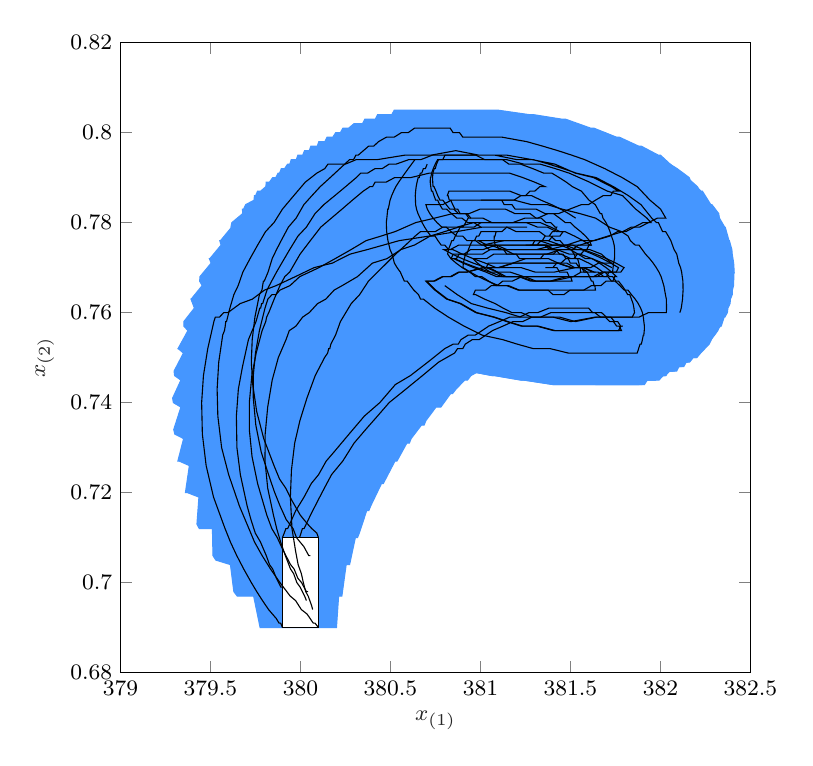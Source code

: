 % This file was created by matlab2tikz.
%
\definecolor{mycolor1}{rgb}{0.271,0.588,1.0}%
%
\begin{tikzpicture}
\footnotesize

\begin{axis}[%
width=8cm,
height=8cm,
at={(0in,0in)},
scale only axis,
xmin=379,
xmax=382.5,
xlabel style={font=\color{white!15!black}},
xlabel={$x_{(1)}$},
ymin=0.68,
ymax=0.82,
ylabel style={font=\color{white!15!black}},
ylabel={$x_{(2)}$},
axis background/.style={fill=white}
]

\addplot[area legend, draw=mycolor1, fill=mycolor1, forget plot]
table[row sep=crcr] {%
x	y\\
380.181	0.69\\
379.989	0.69\\
379.798	0.69\\
379.776	0.69\\
379.74	0.697\\
379.649	0.697\\
379.63	0.698\\
379.611	0.704\\
379.53	0.705\\
379.514	0.706\\
379.511	0.712\\
379.438	0.712\\
379.425	0.713\\
379.436	0.719\\
379.372	0.72\\
379.361	0.72\\
379.383	0.726\\
379.327	0.727\\
379.319	0.727\\
379.351	0.732\\
379.302	0.733\\
379.296	0.734\\
379.336	0.739\\
379.294	0.74\\
379.29	0.741\\
379.336	0.745\\
379.301	0.746\\
379.298	0.747\\
379.35	0.751\\
379.321	0.752\\
379.32	0.752\\
379.375	0.756\\
379.352	0.757\\
379.352	0.758\\
379.411	0.761\\
379.392	0.763\\
379.393	0.763\\
379.454	0.766\\
379.44	0.767\\
379.442	0.768\\
379.504	0.771\\
379.494	0.772\\
379.497	0.772\\
379.559	0.775\\
379.552	0.776\\
379.556	0.776\\
379.618	0.779\\
379.614	0.779\\
379.619	0.78\\
379.679	0.782\\
379.678	0.783\\
379.684	0.783\\
379.696	0.784\\
379.743	0.785\\
379.744	0.786\\
379.751	0.786\\
379.762	0.787\\
379.779	0.787\\
379.808	0.788\\
379.81	0.789\\
379.817	0.789\\
379.828	0.789\\
379.846	0.79\\
379.863	0.79\\
379.876	0.791\\
379.884	0.791\\
379.894	0.792\\
379.912	0.792\\
379.929	0.793\\
379.946	0.793\\
380.002	0.794\\
380.017	0.794\\
380.032	0.795\\
380.046	0.795\\
380.198	0.797\\
380.211	0.797\\
380.223	0.797\\
380.24	0.797\\
380.445	0.797\\
380.625	0.797\\
380.797	0.796\\
380.951	0.795\\
381.088	0.794\\
381.21	0.792\\
381.316	0.79\\
381.409	0.788\\
381.488	0.786\\
381.556	0.784\\
381.611	0.781\\
381.654	0.779\\
381.689	0.777\\
381.716	0.775\\
381.735	0.773\\
381.748	0.771\\
381.755	0.769\\
381.757	0.767\\
381.755	0.765\\
381.749	0.763\\
381.739	0.761\\
381.732	0.761\\
381.721	0.761\\
381.704	0.76\\
381.686	0.76\\
381.67	0.759\\
381.614	0.758\\
381.598	0.758\\
381.583	0.758\\
381.569	0.758\\
381.418	0.756\\
381.405	0.756\\
381.392	0.755\\
381.372	0.755\\
381.358	0.755\\
381.345	0.755\\
381.323	0.755\\
381.308	0.754\\
381.294	0.754\\
381.271	0.754\\
381.255	0.753\\
381.24	0.753\\
381.216	0.753\\
381.2	0.752\\
381.184	0.752\\
381.159	0.751\\
381.142	0.751\\
381.125	0.751\\
381.108	0.75\\
381.09	0.75\\
381.073	0.749\\
381.058	0.749\\
381.029	0.748\\
381.01	0.748\\
380.992	0.747\\
380.947	0.746\\
380.928	0.745\\
380.913	0.745\\
380.864	0.743\\
380.845	0.742\\
380.834	0.742\\
380.78	0.739\\
380.77	0.739\\
380.753	0.739\\
380.697	0.736\\
380.687	0.735\\
380.672	0.735\\
380.615	0.732\\
380.605	0.731\\
380.591	0.731\\
380.536	0.727\\
380.525	0.727\\
380.512	0.726\\
380.46	0.722\\
380.45	0.722\\
380.438	0.721\\
380.39	0.717\\
380.38	0.716\\
380.368	0.716\\
380.327	0.711\\
380.317	0.71\\
380.305	0.71\\
380.273	0.704\\
380.254	0.704\\
380.23	0.697\\
380.212	0.697\\
380.2	0.69\\
380.181	0.69\\
}--cycle;

\addplot[area legend, draw=mycolor1, fill=mycolor1, forget plot]
table[row sep=crcr] {%
x	y\\
380.583	0.759\\
380.462	0.761\\
380.355	0.763\\
380.262	0.765\\
380.183	0.767\\
380.115	0.769\\
380.059	0.772\\
380.014	0.774\\
379.979	0.776\\
379.953	0.778\\
379.933	0.78\\
379.921	0.782\\
379.913	0.784\\
379.911	0.786\\
379.913	0.788\\
379.919	0.79\\
379.928	0.792\\
379.941	0.793\\
379.949	0.794\\
379.959	0.794\\
379.968	0.794\\
379.977	0.794\\
379.986	0.795\\
379.995	0.795\\
380.004	0.795\\
380.013	0.795\\
380.023	0.796\\
380.032	0.796\\
380.049	0.796\\
380.058	0.797\\
380.071	0.797\\
380.085	0.797\\
380.094	0.797\\
380.102	0.798\\
380.111	0.798\\
380.12	0.798\\
380.136	0.798\\
380.148	0.799\\
380.162	0.799\\
380.18	0.799\\
380.196	0.8\\
380.212	0.8\\
380.222	0.8\\
380.236	0.801\\
380.252	0.801\\
380.268	0.801\\
380.298	0.802\\
380.315	0.802\\
380.33	0.802\\
380.345	0.802\\
380.358	0.803\\
380.373	0.803\\
380.388	0.803\\
380.402	0.803\\
380.416	0.803\\
380.429	0.804\\
380.443	0.804\\
380.457	0.804\\
380.47	0.804\\
380.482	0.804\\
380.495	0.804\\
380.508	0.804\\
380.521	0.805\\
380.537	0.805\\
380.55	0.805\\
380.562	0.805\\
380.579	0.805\\
380.594	0.805\\
380.606	0.805\\
380.622	0.805\\
380.64	0.805\\
380.89	0.805\\
381.07	0.805\\
381.096	0.805\\
381.271	0.804\\
381.294	0.804\\
381.451	0.803\\
381.472	0.803\\
381.612	0.801\\
381.63	0.801\\
381.754	0.799\\
381.771	0.799\\
381.879	0.797\\
381.893	0.797\\
381.988	0.795\\
382.0	0.795\\
382.081	0.792\\
382.149	0.79\\
382.205	0.788\\
382.251	0.785\\
382.288	0.783\\
382.294	0.783\\
382.32	0.78\\
382.341	0.778\\
382.355	0.776\\
382.361	0.775\\
382.368	0.773\\
382.37	0.771\\
382.368	0.769\\
382.362	0.767\\
382.352	0.765\\
382.34	0.764\\
382.325	0.762\\
382.308	0.761\\
382.29	0.76\\
382.271	0.758\\
382.25	0.757\\
382.23	0.756\\
382.209	0.756\\
382.188	0.755\\
382.168	0.754\\
382.149	0.754\\
382.14	0.753\\
382.122	0.753\\
382.104	0.752\\
382.095	0.752\\
382.07	0.752\\
382.053	0.751\\
382.036	0.751\\
382.02	0.751\\
382.004	0.75\\
381.989	0.75\\
381.974	0.75\\
381.946	0.75\\
381.933	0.75\\
381.92	0.749\\
381.908	0.749\\
381.895	0.749\\
381.872	0.749\\
381.857	0.749\\
381.661	0.749\\
381.481	0.749\\
381.309	0.75\\
381.155	0.751\\
381.018	0.752\\
380.894	0.754\\
380.788	0.756\\
380.695	0.758\\
380.685	0.758\\
380.583	0.759\\
}--cycle;

\addplot[area legend, draw=mycolor1, fill=mycolor1, forget plot]
table[row sep=crcr] {%
x	y\\
380.407	0.792\\
380.426	0.794\\
380.447	0.795\\
380.467	0.796\\
380.488	0.796\\
380.509	0.797\\
380.529	0.798\\
380.549	0.798\\
380.558	0.799\\
380.567	0.799\\
380.576	0.799\\
380.594	0.8\\
380.603	0.8\\
380.611	0.8\\
380.628	0.8\\
380.645	0.801\\
380.662	0.801\\
380.694	0.802\\
380.709	0.802\\
380.724	0.802\\
380.738	0.802\\
380.752	0.802\\
380.765	0.803\\
380.778	0.803\\
380.79	0.803\\
380.803	0.803\\
380.814	0.803\\
380.825	0.803\\
380.847	0.803\\
381.047	0.803\\
381.227	0.803\\
381.399	0.802\\
381.553	0.801\\
381.69	0.8\\
381.812	0.798\\
381.92	0.796\\
382.013	0.794\\
382.093	0.792\\
382.16	0.79\\
382.169	0.789\\
382.226	0.787\\
382.233	0.787\\
382.28	0.784\\
382.286	0.784\\
382.324	0.782\\
382.328	0.781\\
382.357	0.779\\
382.36	0.779\\
382.381	0.776\\
382.383	0.776\\
382.397	0.774\\
382.399	0.773\\
382.407	0.771\\
382.407	0.771\\
382.41	0.769\\
382.409	0.769\\
382.407	0.767\\
382.406	0.766\\
382.4	0.765\\
382.399	0.764\\
382.389	0.763\\
382.387	0.762\\
382.375	0.761\\
382.372	0.76\\
382.358	0.759\\
382.354	0.759\\
382.338	0.757\\
382.334	0.757\\
382.313	0.756\\
382.295	0.755\\
382.271	0.753\\
382.247	0.752\\
382.223	0.751\\
382.202	0.75\\
382.182	0.75\\
382.162	0.749\\
382.152	0.749\\
382.143	0.749\\
382.134	0.749\\
382.116	0.748\\
382.106	0.748\\
382.098	0.748\\
382.077	0.747\\
382.068	0.747\\
382.043	0.747\\
382.026	0.746\\
382.011	0.746\\
382.001	0.746\\
381.987	0.746\\
381.972	0.745\\
381.957	0.745\\
381.943	0.745\\
381.929	0.745\\
381.916	0.745\\
381.903	0.745\\
381.891	0.745\\
381.879	0.744\\
381.867	0.744\\
381.645	0.744\\
381.455	0.745\\
381.438	0.745\\
381.274	0.745\\
381.259	0.745\\
381.112	0.746\\
381.098	0.747\\
380.967	0.748\\
380.955	0.748\\
380.839	0.75\\
380.828	0.75\\
380.727	0.751\\
380.717	0.752\\
380.629	0.754\\
380.621	0.754\\
380.545	0.756\\
380.474	0.758\\
380.415	0.761\\
380.367	0.763\\
380.328	0.766\\
380.298	0.768\\
380.277	0.77\\
380.262	0.773\\
380.254	0.775\\
380.251	0.777\\
380.254	0.779\\
380.26	0.781\\
380.269	0.782\\
380.282	0.784\\
380.297	0.786\\
380.314	0.787\\
380.332	0.788\\
380.352	0.789\\
380.372	0.79\\
380.392	0.791\\
380.407	0.792\\
}--cycle;

\addplot[area legend, draw=mycolor1, fill=mycolor1, forget plot]
table[row sep=crcr] {%
x	y\\
381.666	0.796\\
381.678	0.796\\
381.794	0.794\\
381.805	0.794\\
381.906	0.792\\
381.916	0.792\\
382.004	0.79\\
382.012	0.79\\
382.088	0.788\\
382.095	0.787\\
382.159	0.785\\
382.218	0.783\\
382.267	0.78\\
382.305	0.778\\
382.335	0.776\\
382.357	0.773\\
382.371	0.771\\
382.379	0.769\\
382.382	0.767\\
382.38	0.765\\
382.373	0.763\\
382.363	0.761\\
382.351	0.759\\
382.336	0.758\\
382.319	0.756\\
382.301	0.755\\
382.281	0.754\\
382.261	0.753\\
382.24	0.752\\
382.22	0.751\\
382.199	0.75\\
382.175	0.75\\
382.152	0.749\\
382.143	0.749\\
382.13	0.748\\
382.121	0.748\\
382.103	0.748\\
382.09	0.747\\
382.082	0.747\\
382.064	0.747\\
382.052	0.747\\
382.027	0.746\\
382.015	0.746\\
381.992	0.745\\
381.981	0.745\\
381.959	0.745\\
381.948	0.745\\
381.927	0.745\\
381.911	0.744\\
381.898	0.744\\
381.883	0.744\\
381.87	0.744\\
381.857	0.744\\
381.845	0.744\\
381.833	0.744\\
381.822	0.744\\
381.619	0.744\\
381.429	0.744\\
381.41	0.744\\
381.247	0.745\\
381.23	0.745\\
381.083	0.746\\
381.068	0.746\\
380.938	0.747\\
380.924	0.747\\
380.808	0.749\\
380.796	0.749\\
380.695	0.751\\
380.685	0.751\\
380.596	0.753\\
380.588	0.753\\
380.505	0.756\\
380.441	0.758\\
380.382	0.76\\
380.334	0.763\\
380.295	0.765\\
380.265	0.767\\
380.243	0.77\\
380.241	0.77\\
380.228	0.772\\
380.22	0.774\\
380.217	0.776\\
380.219	0.779\\
380.226	0.78\\
380.236	0.782\\
380.249	0.784\\
380.264	0.785\\
380.282	0.787\\
380.301	0.788\\
380.322	0.79\\
380.343	0.791\\
380.364	0.792\\
380.386	0.793\\
380.408	0.793\\
380.429	0.794\\
380.45	0.795\\
380.459	0.795\\
380.47	0.795\\
380.479	0.795\\
380.497	0.796\\
380.507	0.796\\
380.516	0.796\\
380.533	0.797\\
380.544	0.797\\
380.568	0.797\\
380.578	0.798\\
380.602	0.798\\
380.618	0.798\\
380.633	0.799\\
380.649	0.799\\
380.663	0.799\\
380.677	0.799\\
380.69	0.799\\
380.704	0.799\\
380.716	0.799\\
380.728	0.799\\
380.74	0.799\\
380.761	0.8\\
380.962	0.8\\
381.152	0.799\\
381.17	0.799\\
381.333	0.799\\
381.348	0.799\\
381.495	0.797\\
381.509	0.797\\
381.64	0.796\\
381.65	0.796\\
381.666	0.796\\
}--cycle;

\addplot[area legend, draw=mycolor1, fill=mycolor1, forget plot]
table[row sep=crcr] {%
x	y\\
381.611	0.744\\
381.421	0.744\\
381.404	0.744\\
381.241	0.745\\
381.225	0.745\\
381.079	0.746\\
381.065	0.746\\
380.934	0.747\\
380.921	0.748\\
380.806	0.749\\
380.795	0.749\\
380.693	0.751\\
380.684	0.751\\
380.596	0.753\\
380.587	0.753\\
380.512	0.755\\
380.504	0.756\\
380.44	0.758\\
380.434	0.758\\
380.38	0.76\\
380.375	0.76\\
380.331	0.763\\
380.292	0.765\\
380.262	0.768\\
380.24	0.77\\
380.225	0.772\\
380.217	0.774\\
380.214	0.777\\
380.214	0.777\\
380.217	0.779\\
380.223	0.781\\
380.233	0.782\\
380.246	0.784\\
380.262	0.786\\
380.28	0.787\\
380.299	0.789\\
380.32	0.79\\
380.341	0.791\\
380.363	0.792\\
380.384	0.793\\
380.406	0.794\\
380.428	0.794\\
380.449	0.795\\
380.458	0.795\\
380.469	0.795\\
380.477	0.796\\
380.496	0.796\\
380.506	0.796\\
380.515	0.797\\
380.532	0.797\\
380.542	0.797\\
380.567	0.798\\
380.577	0.798\\
380.601	0.798\\
380.618	0.799\\
380.632	0.799\\
380.648	0.799\\
380.662	0.799\\
380.677	0.799\\
380.69	0.799\\
380.703	0.8\\
380.716	0.8\\
380.728	0.8\\
380.74	0.8\\
380.751	0.8\\
380.762	0.8\\
380.964	0.8\\
381.154	0.8\\
381.171	0.8\\
381.335	0.799\\
381.351	0.799\\
381.497	0.798\\
381.512	0.798\\
381.642	0.796\\
381.655	0.796\\
381.771	0.795\\
381.782	0.794\\
381.883	0.793\\
381.893	0.792\\
381.981	0.79\\
381.99	0.79\\
382.065	0.788\\
382.073	0.788\\
382.137	0.786\\
382.196	0.783\\
382.245	0.781\\
382.284	0.778\\
382.313	0.776\\
382.335	0.774\\
382.35	0.771\\
382.358	0.769\\
382.361	0.767\\
382.361	0.767\\
382.359	0.765\\
382.352	0.763\\
382.342	0.761\\
382.329	0.76\\
382.314	0.758\\
382.296	0.757\\
382.277	0.755\\
382.272	0.755\\
382.253	0.754\\
382.232	0.753\\
382.21	0.752\\
382.188	0.751\\
382.167	0.75\\
382.145	0.749\\
382.124	0.749\\
382.115	0.749\\
382.104	0.748\\
382.096	0.748\\
382.077	0.748\\
382.067	0.747\\
382.058	0.747\\
382.041	0.747\\
382.031	0.746\\
382.006	0.746\\
381.996	0.746\\
381.973	0.745\\
381.956	0.745\\
381.941	0.745\\
381.926	0.745\\
381.911	0.745\\
381.897	0.744\\
381.884	0.744\\
381.87	0.744\\
381.858	0.744\\
381.846	0.744\\
381.834	0.744\\
381.823	0.744\\
381.611	0.744\\
}--cycle;

\addplot[area legend, draw=black, fill=white, forget plot]
table[row sep=crcr] {%
x	y\\
379.9	0.69\\
380.1	0.69\\
380.1	0.71\\
379.9	0.71\\
379.9	0.69\\
}--cycle;
\addplot [color=black, forget plot]
  table[row sep=crcr]{%
379.9	0.69\\
379.89	0.691\\
379.881	0.691\\
379.866	0.692\\
379.823	0.694\\
379.789	0.696\\
379.757	0.698\\
379.727	0.7\\
379.685	0.703\\
379.646	0.706\\
379.611	0.709\\
379.581	0.712\\
379.517	0.719\\
379.476	0.726\\
379.455	0.733\\
379.451	0.74\\
379.461	0.746\\
379.485	0.752\\
379.519	0.758\\
379.527	0.759\\
379.55	0.759\\
379.574	0.76\\
379.597	0.76\\
379.665	0.762\\
379.733	0.763\\
379.8	0.765\\
379.865	0.766\\
379.972	0.768\\
380.076	0.77\\
380.177	0.771\\
380.276	0.773\\
380.371	0.774\\
380.549	0.776\\
380.714	0.777\\
380.868	0.778\\
381.01	0.779\\
381.14	0.779\\
381.26	0.779\\
381.242	0.779\\
381.201	0.779\\
381.171	0.779\\
381.141	0.779\\
381.113	0.779\\
381.055	0.779\\
381.003	0.779\\
380.964	0.78\\
380.929	0.78\\
380.897	0.781\\
380.869	0.781\\
380.839	0.782\\
380.812	0.783\\
380.8	0.783\\
380.789	0.783\\
380.774	0.784\\
380.762	0.785\\
380.751	0.785\\
380.742	0.786\\
380.734	0.787\\
380.728	0.787\\
380.724	0.788\\
380.721	0.789\\
380.721	0.789\\
380.722	0.79\\
380.724	0.79\\
380.729	0.791\\
380.738	0.792\\
380.749	0.793\\
380.762	0.794\\
380.775	0.794\\
380.792	0.794\\
380.968	0.794\\
381.014	0.794\\
381.145	0.794\\
381.241	0.793\\
381.332	0.793\\
381.416	0.792\\
381.493	0.791\\
381.606	0.789\\
381.705	0.787\\
381.79	0.786\\
381.863	0.783\\
381.925	0.781\\
381.948	0.78\\
381.933	0.78\\
381.918	0.78\\
381.903	0.78\\
381.855	0.779\\
381.808	0.778\\
381.762	0.778\\
381.718	0.777\\
381.634	0.776\\
381.554	0.776\\
381.478	0.775\\
381.407	0.775\\
381.312	0.774\\
381.226	0.774\\
381.147	0.774\\
381.089	0.775\\
381.036	0.775\\
380.989	0.776\\
381.002	0.776\\
381.027	0.776\\
381.069	0.776\\
381.11	0.776\\
381.15	0.776\\
381.189	0.776\\
381.298	0.776\\
381.375	0.776\\
381.446	0.775\\
381.512	0.775\\
381.572	0.774\\
381.64	0.773\\
381.701	0.772\\
381.753	0.771\\
381.798	0.77\\
381.78	0.769\\
381.766	0.769\\
381.719	0.769\\
381.674	0.769\\
381.629	0.768\\
381.586	0.768\\
381.464	0.768\\
381.353	0.768\\
381.269	0.768\\
381.191	0.768\\
381.119	0.768\\
381.053	0.769\\
380.979	0.77\\
380.913	0.771\\
380.856	0.772\\
380.84	0.772\\
380.854	0.772\\
380.867	0.772\\
380.881	0.773\\
380.926	0.773\\
380.969	0.773\\
381.012	0.773\\
381.054	0.774\\
381.169	0.774\\
381.275	0.774\\
381.354	0.774\\
381.426	0.774\\
381.493	0.773\\
381.553	0.773\\
381.62	0.772\\
381.68	0.771\\
381.731	0.77\\
};
\addplot [color=black, forget plot]
  table[row sep=crcr]{%
380.1	0.69\\
380.081	0.691\\
380.071	0.691\\
380.037	0.693\\
380.005	0.694\\
379.973	0.696\\
379.943	0.697\\
379.886	0.7\\
379.834	0.703\\
379.787	0.706\\
379.745	0.709\\
379.661	0.717\\
379.601	0.724\\
379.562	0.73\\
379.541	0.737\\
379.537	0.743\\
379.546	0.749\\
379.568	0.755\\
379.578	0.756\\
379.582	0.757\\
379.585	0.758\\
379.589	0.758\\
379.608	0.761\\
379.63	0.764\\
379.654	0.766\\
379.68	0.769\\
379.72	0.772\\
379.762	0.775\\
379.806	0.778\\
379.853	0.78\\
379.9	0.783\\
379.963	0.786\\
380.027	0.789\\
380.091	0.791\\
380.135	0.792\\
380.153	0.793\\
380.171	0.793\\
380.189	0.793\\
380.25	0.793\\
380.31	0.794\\
380.369	0.794\\
380.427	0.794\\
380.581	0.795\\
380.727	0.795\\
380.863	0.796\\
380.991	0.795\\
381.146	0.795\\
381.287	0.794\\
381.414	0.793\\
381.527	0.791\\
381.629	0.79\\
381.727	0.788\\
381.766	0.787\\
381.752	0.787\\
381.738	0.787\\
381.724	0.786\\
381.682	0.786\\
381.64	0.785\\
381.6	0.784\\
381.561	0.784\\
381.496	0.783\\
381.434	0.782\\
381.375	0.782\\
381.319	0.781\\
381.247	0.781\\
381.18	0.78\\
381.119	0.78\\
381.064	0.78\\
381.013	0.781\\
380.999	0.781\\
380.969	0.781\\
380.947	0.781\\
380.926	0.782\\
380.906	0.782\\
380.878	0.782\\
380.852	0.783\\
380.83	0.783\\
380.81	0.784\\
380.791	0.785\\
380.775	0.785\\
380.763	0.786\\
380.753	0.787\\
380.742	0.788\\
380.737	0.788\\
380.735	0.789\\
380.734	0.79\\
380.734	0.79\\
380.736	0.791\\
380.743	0.792\\
380.749	0.792\\
380.756	0.793\\
380.767	0.794\\
380.779	0.794\\
380.791	0.794\\
380.803	0.795\\
380.817	0.795\\
380.831	0.795\\
380.845	0.795\\
380.891	0.795\\
380.94	0.795\\
380.988	0.795\\
381.034	0.795\\
381.08	0.795\\
381.202	0.794\\
381.294	0.794\\
381.38	0.793\\
381.459	0.792\\
381.533	0.791\\
381.643	0.79\\
381.739	0.788\\
381.822	0.786\\
381.892	0.784\\
381.952	0.781\\
381.979	0.78\\
381.989	0.78\\
382.012	0.778\\
382.029	0.778\\
382.044	0.777\\
382.058	0.776\\
382.076	0.774\\
382.091	0.773\\
382.102	0.771\\
382.112	0.77\\
382.118	0.769\\
382.125	0.767\\
382.126	0.765\\
382.123	0.763\\
382.116	0.761\\
382.108	0.76\\
};
\addplot [color=black, forget plot]
  table[row sep=crcr]{%
380.1	0.71\\
380.091	0.711\\
380.063	0.712\\
380.04	0.713\\
380.019	0.714\\
379.999	0.715\\
379.956	0.718\\
379.918	0.721\\
379.884	0.723\\
379.853	0.726\\
379.796	0.732\\
379.757	0.738\\
379.735	0.744\\
379.727	0.749\\
379.732	0.754\\
379.747	0.759\\
379.772	0.764\\
379.786	0.765\\
379.79	0.766\\
379.794	0.767\\
379.799	0.767\\
379.82	0.769\\
379.843	0.772\\
379.867	0.774\\
379.893	0.776\\
379.933	0.779\\
379.976	0.781\\
380.019	0.784\\
380.064	0.786\\
380.11	0.788\\
380.165	0.79\\
380.219	0.792\\
380.273	0.794\\
380.295	0.794\\
380.308	0.795\\
380.321	0.795\\
380.35	0.796\\
380.379	0.797\\
380.407	0.797\\
380.434	0.798\\
380.478	0.799\\
380.521	0.799\\
380.561	0.8\\
380.599	0.8\\
380.634	0.801\\
380.668	0.801\\
380.7	0.801\\
380.712	0.801\\
380.743	0.801\\
380.761	0.801\\
380.779	0.801\\
380.795	0.801\\
380.815	0.801\\
380.832	0.801\\
380.848	0.8\\
380.862	0.8\\
380.873	0.8\\
380.884	0.8\\
380.902	0.799\\
380.916	0.799\\
380.93	0.799\\
380.979	0.799\\
381.027	0.799\\
381.074	0.799\\
381.119	0.799\\
381.257	0.798\\
381.346	0.797\\
381.43	0.796\\
381.507	0.795\\
381.579	0.794\\
381.691	0.792\\
381.788	0.79\\
381.871	0.788\\
381.942	0.785\\
382.001	0.783\\
382.03	0.781\\
382.014	0.781\\
381.999	0.781\\
381.983	0.781\\
381.933	0.78\\
381.885	0.779\\
381.838	0.779\\
381.791	0.778\\
381.708	0.777\\
381.628	0.776\\
381.553	0.775\\
381.481	0.775\\
381.38	0.774\\
381.287	0.774\\
381.202	0.774\\
381.125	0.774\\
381.056	0.775\\
381.021	0.775\\
381.007	0.775\\
380.973	0.776\\
380.948	0.776\\
380.925	0.776\\
380.902	0.777\\
380.868	0.777\\
380.837	0.778\\
380.81	0.779\\
380.786	0.779\\
380.759	0.78\\
380.737	0.781\\
380.719	0.782\\
380.705	0.783\\
380.697	0.784\\
380.726	0.784\\
380.741	0.784\\
380.791	0.784\\
380.839	0.785\\
380.887	0.785\\
380.933	0.785\\
381.085	0.785\\
381.188	0.785\\
381.283	0.784\\
381.372	0.784\\
381.453	0.783\\
381.553	0.782\\
381.64	0.781\\
381.717	0.779\\
381.784	0.778\\
381.821	0.777\\
381.833	0.776\\
381.86	0.775\\
381.881	0.775\\
381.899	0.774\\
381.917	0.773\\
381.94	0.772\\
381.96	0.771\\
381.977	0.77\\
381.992	0.769\\
382.004	0.768\\
382.019	0.766\\
382.028	0.764\\
382.033	0.763\\
382.034	0.761\\
382.033	0.76\\
382.002	0.76\\
381.986	0.76\\
381.933	0.76\\
381.882	0.759\\
381.831	0.759\\
381.782	0.759\\
381.637	0.759\\
381.503	0.758\\
381.403	0.759\\
381.309	0.759\\
381.223	0.759\\
381.142	0.76\\
381.04	0.761\\
380.95	0.762\\
380.871	0.764\\
380.802	0.766\\
};
\addplot [color=black, forget plot]
  table[row sep=crcr]{%
379.9	0.71\\
379.91	0.711\\
379.919	0.712\\
379.929	0.712\\
379.974	0.716\\
380.02	0.719\\
380.06	0.722\\
380.101	0.724\\
380.143	0.727\\
380.186	0.729\\
380.27	0.733\\
380.355	0.737\\
380.441	0.74\\
380.527	0.744\\
380.611	0.746\\
380.708	0.749\\
380.802	0.752\\
380.849	0.753\\
380.863	0.753\\
380.877	0.753\\
380.892	0.754\\
380.932	0.755\\
380.971	0.755\\
381.009	0.756\\
381.046	0.757\\
381.106	0.758\\
381.163	0.759\\
381.218	0.759\\
381.27	0.76\\
381.319	0.76\\
381.381	0.761\\
381.438	0.761\\
381.49	0.761\\
381.535	0.761\\
381.548	0.761\\
381.579	0.761\\
381.601	0.761\\
381.623	0.76\\
381.642	0.76\\
381.673	0.76\\
381.7	0.759\\
381.724	0.759\\
381.745	0.758\\
381.763	0.758\\
381.779	0.757\\
381.791	0.757\\
381.781	0.757\\
381.767	0.756\\
381.753	0.756\\
381.704	0.756\\
381.656	0.756\\
381.565	0.756\\
381.415	0.756\\
381.321	0.757\\
381.234	0.757\\
381.153	0.758\\
381.078	0.759\\
380.979	0.76\\
380.892	0.762\\
380.817	0.763\\
380.752	0.765\\
380.702	0.767\\
380.731	0.767\\
380.746	0.767\\
380.793	0.768\\
380.839	0.768\\
380.883	0.769\\
380.927	0.769\\
381.018	0.77\\
381.104	0.77\\
381.185	0.771\\
381.26	0.771\\
381.351	0.771\\
381.433	0.771\\
381.507	0.77\\
381.573	0.77\\
381.632	0.769\\
381.642	0.769\\
381.655	0.769\\
381.685	0.768\\
381.708	0.768\\
381.728	0.767\\
381.748	0.767\\
381.775	0.766\\
381.799	0.765\\
381.82	0.765\\
381.839	0.764\\
381.86	0.763\\
381.877	0.762\\
381.89	0.761\\
381.9	0.76\\
381.905	0.759\\
381.908	0.758\\
381.911	0.757\\
381.911	0.756\\
381.91	0.756\\
381.908	0.755\\
381.905	0.755\\
381.9	0.754\\
381.894	0.753\\
381.887	0.753\\
381.879	0.752\\
381.871	0.751\\
381.854	0.751\\
381.839	0.751\\
381.825	0.751\\
381.774	0.751\\
381.627	0.751\\
381.489	0.751\\
381.387	0.752\\
381.293	0.752\\
381.204	0.753\\
381.123	0.754\\
381.009	0.755\\
380.909	0.757\\
380.822	0.759\\
380.746	0.761\\
380.683	0.763\\
380.667	0.763\\
380.656	0.764\\
380.63	0.765\\
380.611	0.766\\
380.593	0.767\\
380.577	0.767\\
380.555	0.769\\
380.537	0.77\\
380.522	0.771\\
380.509	0.773\\
380.498	0.774\\
380.486	0.776\\
380.479	0.778\\
380.477	0.78\\
380.48	0.781\\
380.485	0.783\\
380.488	0.783\\
380.498	0.785\\
380.507	0.786\\
380.518	0.787\\
380.53	0.788\\
380.546	0.789\\
380.563	0.79\\
380.581	0.791\\
380.599	0.792\\
380.636	0.794\\
};
\addplot [color=black, forget plot]
  table[row sep=crcr]{%
379.995	0.71\\
380.003	0.711\\
380.011	0.712\\
380.02	0.712\\
380.056	0.715\\
380.094	0.718\\
380.133	0.721\\
380.173	0.724\\
380.235	0.727\\
380.298	0.731\\
380.362	0.734\\
380.428	0.737\\
380.493	0.74\\
380.586	0.743\\
380.678	0.746\\
380.768	0.749\\
380.856	0.751\\
380.873	0.752\\
380.887	0.752\\
380.902	0.752\\
380.916	0.753\\
380.955	0.754\\
380.993	0.754\\
381.03	0.755\\
381.067	0.756\\
381.125	0.757\\
381.181	0.758\\
381.235	0.758\\
381.286	0.759\\
381.334	0.759\\
381.392	0.76\\
381.446	0.76\\
381.495	0.76\\
381.543	0.76\\
381.573	0.76\\
381.596	0.76\\
381.617	0.76\\
381.636	0.76\\
381.667	0.759\\
381.694	0.759\\
381.718	0.758\\
381.739	0.758\\
381.757	0.757\\
381.771	0.757\\
381.784	0.756\\
381.772	0.756\\
381.758	0.756\\
381.744	0.756\\
381.695	0.756\\
381.647	0.756\\
381.601	0.756\\
381.556	0.756\\
381.406	0.756\\
381.313	0.757\\
381.227	0.757\\
381.147	0.758\\
381.072	0.759\\
380.974	0.76\\
380.887	0.762\\
380.812	0.763\\
380.747	0.765\\
380.697	0.767\\
380.712	0.767\\
380.74	0.767\\
380.788	0.768\\
380.833	0.768\\
380.878	0.769\\
380.922	0.769\\
381.013	0.77\\
381.099	0.77\\
381.18	0.771\\
381.255	0.771\\
381.346	0.771\\
381.429	0.771\\
381.503	0.77\\
381.57	0.77\\
381.629	0.769\\
381.64	0.769\\
381.627	0.769\\
381.615	0.769\\
381.602	0.769\\
381.559	0.769\\
381.516	0.768\\
381.475	0.768\\
381.435	0.768\\
381.324	0.768\\
381.241	0.768\\
381.165	0.769\\
381.095	0.769\\
381.031	0.77\\
380.96	0.771\\
380.898	0.772\\
380.844	0.773\\
380.797	0.774\\
380.805	0.774\\
380.819	0.774\\
380.832	0.774\\
380.879	0.775\\
380.924	0.775\\
380.968	0.775\\
381.011	0.775\\
381.132	0.776\\
381.243	0.776\\
381.326	0.776\\
381.402	0.775\\
381.472	0.775\\
381.536	0.774\\
381.608	0.774\\
381.672	0.773\\
381.728	0.771\\
381.741	0.771\\
381.714	0.771\\
381.701	0.771\\
381.656	0.771\\
381.612	0.77\\
381.569	0.77\\
381.527	0.77\\
381.411	0.769\\
381.304	0.769\\
381.226	0.77\\
381.154	0.77\\
381.087	0.77\\
381.027	0.771\\
380.959	0.772\\
380.899	0.773\\
380.847	0.774\\
380.834	0.774\\
380.823	0.774\\
380.802	0.775\\
380.782	0.775\\
380.764	0.776\\
380.748	0.777\\
380.725	0.777\\
380.706	0.778\\
380.69	0.779\\
380.676	0.78\\
380.665	0.781\\
380.653	0.782\\
380.645	0.783\\
380.64	0.784\\
380.638	0.786\\
380.638	0.786\\
380.64	0.787\\
380.643	0.788\\
380.648	0.789\\
380.654	0.79\\
380.66	0.79\\
380.666	0.791\\
380.674	0.791\\
380.683	0.792\\
380.694	0.792\\
380.704	0.793\\
};
\addplot [color=black, forget plot]
  table[row sep=crcr]{%
379.901	0.699\\
379.891	0.699\\
379.866	0.701\\
379.846	0.703\\
379.828	0.704\\
379.81	0.706\\
379.778	0.709\\
379.749	0.711\\
379.725	0.714\\
379.704	0.717\\
379.666	0.724\\
379.647	0.73\\
379.644	0.737\\
379.655	0.743\\
379.678	0.748\\
379.711	0.754\\
379.753	0.758\\
379.774	0.761\\
379.779	0.761\\
379.784	0.762\\
379.79	0.762\\
379.814	0.765\\
379.84	0.767\\
379.867	0.769\\
379.896	0.771\\
379.94	0.774\\
379.986	0.777\\
380.033	0.779\\
380.081	0.782\\
380.13	0.784\\
380.191	0.786\\
380.251	0.788\\
380.31	0.79\\
380.335	0.791\\
380.361	0.791\\
380.373	0.791\\
380.414	0.792\\
380.454	0.792\\
380.493	0.793\\
380.531	0.793\\
380.602	0.794\\
380.669	0.794\\
380.733	0.795\\
380.791	0.795\\
380.919	0.795\\
380.974	0.795\\
381.024	0.794\\
381.056	0.794\\
381.077	0.794\\
381.123	0.794\\
381.158	0.793\\
381.191	0.793\\
381.223	0.793\\
381.291	0.792\\
381.352	0.791\\
381.397	0.791\\
381.438	0.79\\
381.477	0.789\\
381.511	0.788\\
381.561	0.787\\
381.603	0.785\\
381.638	0.784\\
381.666	0.782\\
381.674	0.782\\
381.681	0.781\\
381.698	0.78\\
381.71	0.779\\
381.72	0.778\\
381.728	0.777\\
381.737	0.776\\
381.743	0.775\\
381.746	0.774\\
381.746	0.773\\
381.745	0.772\\
381.74	0.771\\
381.734	0.769\\
381.727	0.769\\
381.714	0.769\\
381.7	0.768\\
381.687	0.768\\
381.643	0.768\\
381.599	0.768\\
381.557	0.768\\
381.516	0.768\\
381.4	0.767\\
381.294	0.767\\
381.22	0.768\\
381.151	0.768\\
381.089	0.768\\
381.031	0.769\\
380.963	0.77\\
380.904	0.771\\
380.852	0.772\\
380.837	0.772\\
380.849	0.773\\
380.861	0.773\\
380.872	0.773\\
380.909	0.773\\
380.945	0.774\\
380.98	0.774\\
381.014	0.774\\
381.086	0.775\\
381.152	0.775\\
381.213	0.775\\
381.269	0.775\\
381.321	0.775\\
381.368	0.775\\
381.409	0.774\\
381.446	0.774\\
381.432	0.774\\
381.406	0.773\\
381.388	0.773\\
381.37	0.773\\
381.354	0.773\\
381.333	0.772\\
381.315	0.772\\
381.297	0.772\\
381.267	0.772\\
381.254	0.772\\
381.242	0.772\\
381.217	0.772\\
381.199	0.773\\
381.182	0.773\\
381.166	0.773\\
381.146	0.773\\
381.129	0.774\\
381.114	0.774\\
381.102	0.774\\
381.091	0.775\\
381.082	0.775\\
381.077	0.776\\
381.076	0.776\\
381.077	0.777\\
381.081	0.777\\
381.087	0.778\\
381.094	0.778\\
};
\addplot [color=black, forget plot]
  table[row sep=crcr]{%
380.043	0.698\\
380.033	0.698\\
380.006	0.7\\
379.985	0.701\\
379.965	0.703\\
379.945	0.704\\
379.906	0.707\\
379.871	0.71\\
379.841	0.712\\
379.813	0.715\\
379.762	0.722\\
379.731	0.728\\
379.716	0.734\\
379.716	0.74\\
379.73	0.746\\
379.754	0.751\\
379.787	0.756\\
379.807	0.758\\
379.812	0.759\\
379.824	0.76\\
379.854	0.763\\
379.886	0.766\\
379.913	0.768\\
379.94	0.769\\
379.969	0.771\\
379.998	0.773\\
380.055	0.776\\
380.113	0.779\\
380.172	0.781\\
380.231	0.783\\
380.289	0.785\\
380.349	0.787\\
380.386	0.788\\
380.401	0.788\\
380.415	0.789\\
380.429	0.789\\
380.476	0.789\\
380.523	0.79\\
380.568	0.79\\
380.612	0.79\\
380.716	0.791\\
380.813	0.791\\
380.904	0.791\\
380.988	0.791\\
381.079	0.791\\
381.162	0.791\\
381.236	0.79\\
381.301	0.789\\
381.359	0.788\\
381.34	0.788\\
381.33	0.788\\
381.302	0.787\\
381.276	0.787\\
381.25	0.786\\
381.225	0.786\\
381.186	0.785\\
381.149	0.785\\
381.115	0.785\\
381.083	0.785\\
381.054	0.785\\
381.027	0.785\\
381.002	0.785\\
381.016	0.785\\
381.035	0.785\\
381.053	0.785\\
381.069	0.785\\
381.084	0.785\\
381.102	0.785\\
381.118	0.785\\
381.132	0.784\\
381.145	0.784\\
381.155	0.784\\
381.165	0.784\\
381.175	0.784\\
381.193	0.783\\
381.224	0.783\\
381.254	0.783\\
381.282	0.783\\
381.309	0.783\\
381.36	0.782\\
381.406	0.782\\
381.44	0.781\\
381.472	0.78\\
381.5	0.78\\
381.526	0.779\\
381.557	0.778\\
381.584	0.777\\
381.606	0.776\\
381.616	0.775\\
381.604	0.775\\
381.593	0.775\\
381.582	0.775\\
381.545	0.775\\
381.51	0.774\\
381.475	0.774\\
381.442	0.774\\
381.369	0.773\\
381.301	0.773\\
381.24	0.773\\
381.185	0.773\\
381.134	0.774\\
381.089	0.774\\
381.05	0.774\\
381.018	0.775\\
381.03	0.775\\
381.042	0.775\\
381.054	0.775\\
381.094	0.775\\
381.134	0.775\\
381.172	0.775\\
381.209	0.775\\
381.308	0.775\\
381.38	0.775\\
381.446	0.775\\
381.506	0.774\\
381.562	0.774\\
381.623	0.773\\
381.677	0.772\\
381.724	0.771\\
381.767	0.77\\
381.755	0.769\\
381.742	0.769\\
381.73	0.769\\
381.688	0.769\\
381.648	0.768\\
381.609	0.768\\
381.571	0.768\\
381.476	0.768\\
381.388	0.767\\
381.308	0.767\\
381.248	0.768\\
381.192	0.768\\
381.142	0.768\\
381.096	0.769\\
381.047	0.77\\
381.011	0.77\\
381.033	0.77\\
381.043	0.771\\
381.079	0.771\\
381.114	0.771\\
381.148	0.771\\
381.18	0.771\\
381.252	0.772\\
381.318	0.772\\
381.378	0.772\\
381.432	0.771\\
381.48	0.771\\
381.523	0.77\\
381.561	0.77\\
381.592	0.769\\
};
\addplot [color=black, forget plot]
  table[row sep=crcr]{%
380.055	0.706\\
380.046	0.706\\
380.019	0.708\\
379.998	0.709\\
379.978	0.71\\
379.959	0.712\\
379.921	0.714\\
379.887	0.717\\
379.857	0.72\\
379.831	0.723\\
379.782	0.729\\
379.752	0.735\\
379.738	0.741\\
379.738	0.746\\
379.75	0.751\\
379.772	0.756\\
379.803	0.761\\
379.819	0.763\\
379.842	0.764\\
379.864	0.764\\
379.886	0.765\\
379.942	0.766\\
379.996	0.768\\
380.05	0.769\\
380.103	0.77\\
380.193	0.772\\
380.281	0.774\\
380.365	0.776\\
380.447	0.777\\
380.526	0.778\\
380.64	0.78\\
380.746	0.781\\
380.846	0.782\\
380.937	0.782\\
380.998	0.783\\
381.016	0.783\\
381.055	0.783\\
381.139	0.783\\
381.192	0.782\\
381.24	0.782\\
381.276	0.782\\
381.309	0.781\\
381.338	0.781\\
381.364	0.78\\
381.391	0.78\\
381.415	0.779\\
381.424	0.779\\
381.412	0.778\\
381.4	0.778\\
381.382	0.777\\
381.374	0.777\\
381.359	0.777\\
381.344	0.776\\
381.33	0.776\\
381.317	0.776\\
381.302	0.776\\
381.288	0.775\\
381.275	0.775\\
381.285	0.775\\
381.308	0.775\\
381.329	0.775\\
381.349	0.775\\
381.367	0.775\\
381.395	0.774\\
381.419	0.774\\
381.44	0.773\\
381.459	0.773\\
381.475	0.772\\
381.488	0.772\\
381.499	0.771\\
381.51	0.771\\
381.532	0.771\\
381.548	0.77\\
381.563	0.77\\
381.576	0.769\\
381.593	0.769\\
381.606	0.768\\
381.617	0.767\\
381.625	0.767\\
381.632	0.766\\
381.636	0.766\\
381.639	0.765\\
381.627	0.765\\
381.615	0.765\\
381.603	0.765\\
381.563	0.765\\
381.524	0.765\\
381.486	0.765\\
381.449	0.765\\
381.353	0.765\\
381.282	0.765\\
381.216	0.765\\
381.156	0.766\\
381.101	0.766\\
381.041	0.767\\
380.989	0.768\\
380.943	0.769\\
380.903	0.77\\
380.905	0.771\\
380.911	0.772\\
380.917	0.773\\
380.925	0.773\\
380.933	0.774\\
380.943	0.775\\
380.955	0.776\\
380.967	0.776\\
380.979	0.777\\
380.991	0.777\\
381.003	0.778\\
381.022	0.778\\
381.062	0.778\\
381.091	0.778\\
381.119	0.778\\
381.147	0.779\\
381.199	0.778\\
381.247	0.778\\
381.29	0.778\\
381.328	0.778\\
381.362	0.777\\
381.392	0.777\\
381.418	0.776\\
381.434	0.776\\
381.442	0.776\\
381.464	0.775\\
381.479	0.775\\
381.493	0.774\\
381.505	0.774\\
381.52	0.773\\
381.531	0.772\\
381.54	0.772\\
381.547	0.771\\
381.552	0.77\\
381.555	0.77\\
381.556	0.769\\
};
\addplot [color=black, forget plot]
  table[row sep=crcr]{%
380.033	0.696\\
380.023	0.697\\
379.998	0.699\\
379.98	0.7\\
379.962	0.702\\
379.945	0.703\\
379.916	0.706\\
379.89	0.709\\
379.868	0.712\\
379.85	0.715\\
379.818	0.721\\
379.803	0.727\\
379.804	0.733\\
379.818	0.739\\
379.843	0.745\\
379.877	0.75\\
379.92	0.754\\
379.938	0.756\\
379.975	0.757\\
380.012	0.759\\
380.049	0.76\\
380.095	0.762\\
380.141	0.763\\
380.187	0.765\\
380.232	0.766\\
380.317	0.768\\
380.4	0.771\\
380.481	0.772\\
380.558	0.774\\
380.633	0.775\\
380.72	0.777\\
380.801	0.778\\
380.878	0.779\\
380.888	0.779\\
380.9	0.779\\
380.912	0.779\\
380.924	0.779\\
380.964	0.779\\
381.003	0.78\\
381.04	0.78\\
381.077	0.78\\
381.171	0.78\\
381.256	0.78\\
381.317	0.779\\
381.372	0.779\\
381.423	0.778\\
381.47	0.778\\
381.523	0.777\\
381.57	0.776\\
381.61	0.775\\
381.603	0.775\\
381.591	0.774\\
381.58	0.774\\
381.559	0.773\\
381.539	0.773\\
381.519	0.772\\
381.5	0.772\\
381.474	0.772\\
381.448	0.771\\
381.424	0.771\\
381.402	0.77\\
381.381	0.77\\
381.361	0.77\\
381.374	0.77\\
381.393	0.77\\
381.41	0.77\\
381.425	0.77\\
381.44	0.769\\
381.456	0.769\\
381.47	0.769\\
381.482	0.769\\
381.493	0.768\\
381.501	0.768\\
381.509	0.767\\
381.49	0.767\\
381.445	0.767\\
381.412	0.767\\
381.349	0.767\\
381.278	0.767\\
381.214	0.768\\
381.168	0.768\\
381.127	0.768\\
381.089	0.769\\
381.055	0.769\\
381.017	0.77\\
380.984	0.771\\
380.959	0.772\\
380.983	0.772\\
380.994	0.772\\
381.035	0.772\\
381.074	0.773\\
381.112	0.773\\
381.148	0.773\\
381.241	0.773\\
381.325	0.773\\
381.389	0.773\\
381.447	0.773\\
381.501	0.772\\
381.55	0.772\\
381.602	0.771\\
381.647	0.77\\
381.681	0.769\\
381.692	0.769\\
381.717	0.768\\
381.735	0.768\\
381.752	0.767\\
381.767	0.767\\
381.787	0.766\\
381.804	0.765\\
381.818	0.764\\
381.83	0.764\\
381.839	0.763\\
381.848	0.762\\
381.853	0.761\\
381.856	0.76\\
381.844	0.759\\
381.831	0.759\\
381.818	0.759\\
381.773	0.759\\
381.729	0.759\\
381.687	0.759\\
381.646	0.759\\
381.528	0.758\\
381.44	0.759\\
381.359	0.759\\
381.284	0.759\\
381.227	0.76\\
381.175	0.76\\
381.126	0.761\\
381.082	0.762\\
381.023	0.763\\
380.973	0.764\\
380.961	0.764\\
380.972	0.765\\
380.984	0.765\\
380.995	0.765\\
381.029	0.765\\
381.061	0.766\\
381.093	0.766\\
381.124	0.767\\
381.178	0.767\\
381.229	0.768\\
381.276	0.768\\
381.32	0.768\\
381.364	0.768\\
381.405	0.768\\
381.441	0.768\\
381.473	0.768\\
};
\addplot [color=black, forget plot]
  table[row sep=crcr]{%
380.068	0.694\\
380.061	0.695\\
380.043	0.697\\
380.029	0.698\\
380.016	0.7\\
380.005	0.702\\
379.987	0.704\\
379.973	0.707\\
379.961	0.71\\
379.953	0.712\\
379.944	0.719\\
379.95	0.725\\
379.968	0.731\\
379.997	0.736\\
380.036	0.741\\
380.082	0.746\\
380.134	0.75\\
380.151	0.751\\
380.157	0.752\\
380.163	0.752\\
380.169	0.753\\
380.195	0.755\\
380.222	0.758\\
380.252	0.76\\
380.282	0.762\\
380.329	0.764\\
380.378	0.767\\
380.428	0.769\\
380.479	0.771\\
380.529	0.773\\
380.584	0.775\\
380.637	0.777\\
380.667	0.778\\
380.68	0.778\\
380.706	0.778\\
380.749	0.778\\
380.791	0.779\\
380.832	0.779\\
380.871	0.779\\
380.962	0.78\\
381.046	0.78\\
381.124	0.78\\
381.196	0.78\\
381.268	0.78\\
381.333	0.78\\
381.391	0.779\\
381.442	0.778\\
381.468	0.778\\
381.459	0.778\\
381.442	0.777\\
381.421	0.777\\
381.401	0.777\\
381.381	0.776\\
381.362	0.776\\
381.337	0.776\\
381.313	0.775\\
381.291	0.775\\
381.27	0.775\\
381.251	0.775\\
381.257	0.775\\
381.291	0.775\\
381.324	0.775\\
381.355	0.775\\
381.385	0.774\\
381.45	0.774\\
381.499	0.774\\
381.543	0.773\\
381.583	0.772\\
381.62	0.772\\
381.662	0.771\\
381.698	0.77\\
381.729	0.769\\
381.756	0.768\\
381.746	0.768\\
381.736	0.767\\
381.726	0.767\\
381.698	0.767\\
381.67	0.766\\
381.643	0.766\\
381.617	0.766\\
381.574	0.765\\
381.535	0.765\\
381.498	0.765\\
381.464	0.764\\
381.403	0.764\\
381.376	0.765\\
381.36	0.765\\
381.35	0.765\\
381.34	0.765\\
381.306	0.765\\
381.273	0.765\\
381.241	0.765\\
381.21	0.765\\
381.146	0.766\\
381.087	0.766\\
381.046	0.767\\
381.007	0.768\\
380.972	0.768\\
380.941	0.769\\
380.899	0.77\\
380.865	0.771\\
380.836	0.772\\
380.818	0.773\\
380.822	0.774\\
380.832	0.775\\
380.841	0.776\\
380.85	0.776\\
380.86	0.777\\
380.874	0.778\\
380.888	0.779\\
380.903	0.779\\
380.918	0.78\\
380.932	0.781\\
380.947	0.781\\
380.936	0.781\\
380.918	0.782\\
380.902	0.782\\
380.887	0.782\\
380.874	0.783\\
380.859	0.783\\
380.846	0.784\\
380.835	0.785\\
380.827	0.785\\
380.82	0.786\\
380.816	0.786\\
380.825	0.787\\
380.837	0.787\\
380.849	0.787\\
380.888	0.787\\
380.927	0.787\\
380.964	0.787\\
381.0	0.787\\
381.094	0.787\\
381.163	0.787\\
381.226	0.786\\
381.284	0.786\\
381.336	0.785\\
381.395	0.784\\
381.446	0.783\\
381.49	0.782\\
381.529	0.781\\
};
\end{axis}
\end{tikzpicture}%